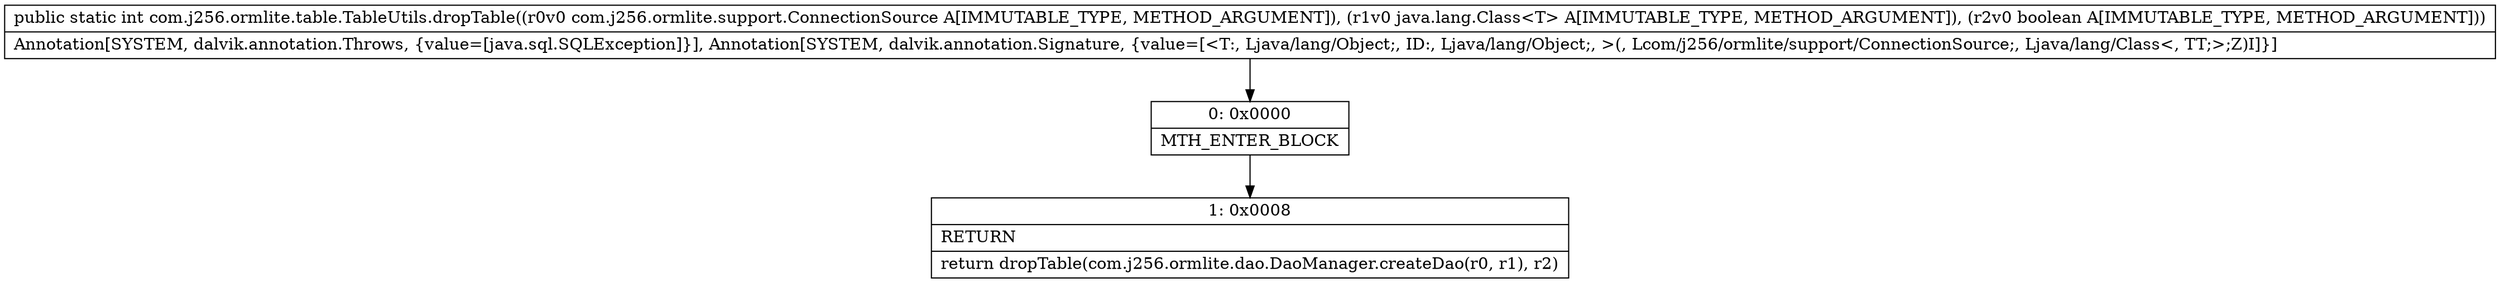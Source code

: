 digraph "CFG forcom.j256.ormlite.table.TableUtils.dropTable(Lcom\/j256\/ormlite\/support\/ConnectionSource;Ljava\/lang\/Class;Z)I" {
Node_0 [shape=record,label="{0\:\ 0x0000|MTH_ENTER_BLOCK\l}"];
Node_1 [shape=record,label="{1\:\ 0x0008|RETURN\l|return dropTable(com.j256.ormlite.dao.DaoManager.createDao(r0, r1), r2)\l}"];
MethodNode[shape=record,label="{public static int com.j256.ormlite.table.TableUtils.dropTable((r0v0 com.j256.ormlite.support.ConnectionSource A[IMMUTABLE_TYPE, METHOD_ARGUMENT]), (r1v0 java.lang.Class\<T\> A[IMMUTABLE_TYPE, METHOD_ARGUMENT]), (r2v0 boolean A[IMMUTABLE_TYPE, METHOD_ARGUMENT]))  | Annotation[SYSTEM, dalvik.annotation.Throws, \{value=[java.sql.SQLException]\}], Annotation[SYSTEM, dalvik.annotation.Signature, \{value=[\<T:, Ljava\/lang\/Object;, ID:, Ljava\/lang\/Object;, \>(, Lcom\/j256\/ormlite\/support\/ConnectionSource;, Ljava\/lang\/Class\<, TT;\>;Z)I]\}]\l}"];
MethodNode -> Node_0;
Node_0 -> Node_1;
}

